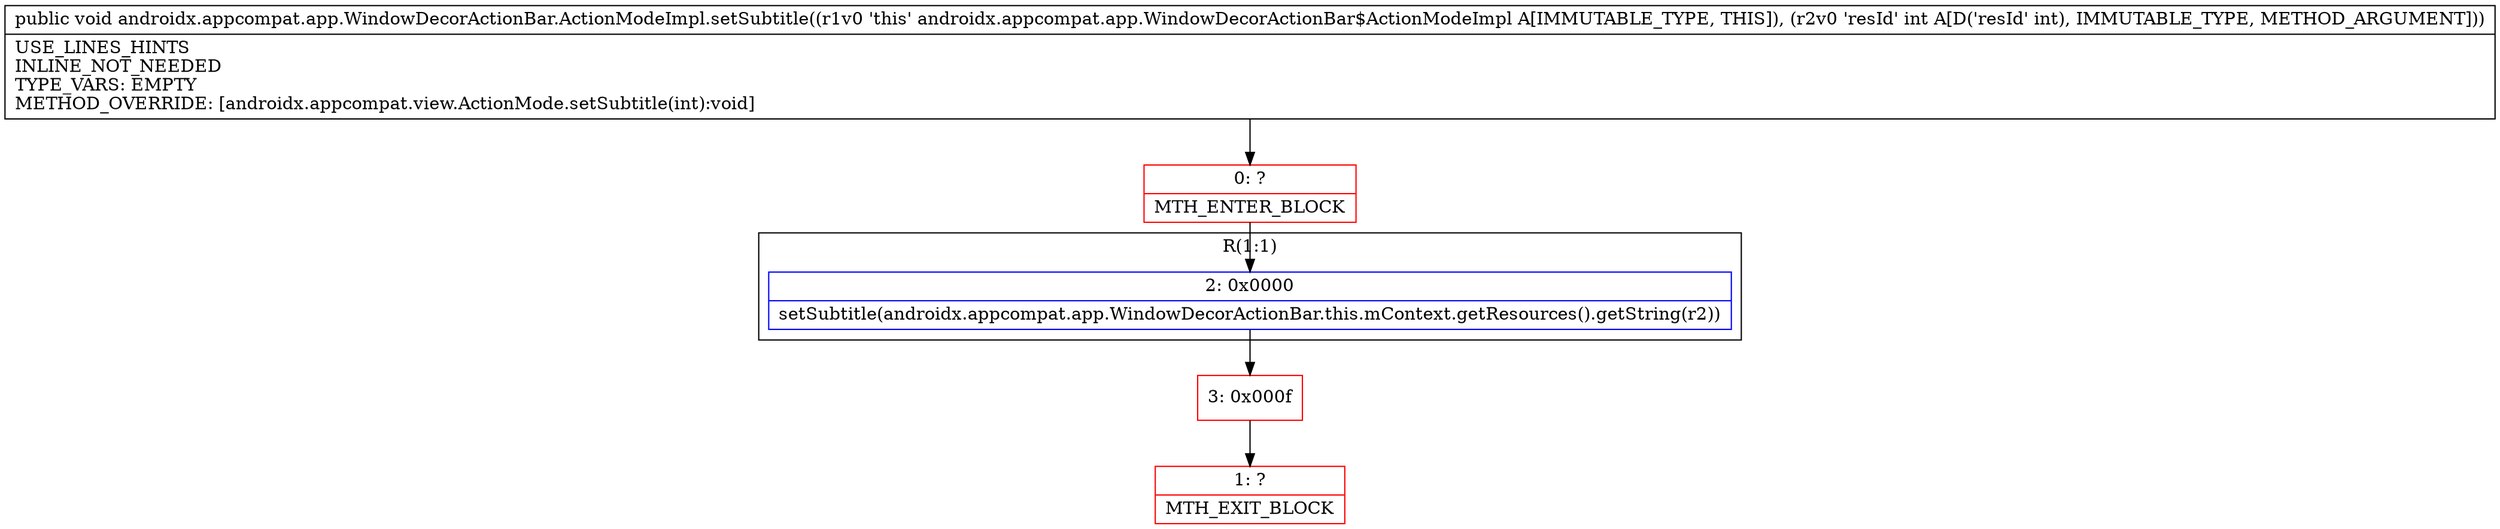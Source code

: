 digraph "CFG forandroidx.appcompat.app.WindowDecorActionBar.ActionModeImpl.setSubtitle(I)V" {
subgraph cluster_Region_1150557572 {
label = "R(1:1)";
node [shape=record,color=blue];
Node_2 [shape=record,label="{2\:\ 0x0000|setSubtitle(androidx.appcompat.app.WindowDecorActionBar.this.mContext.getResources().getString(r2))\l}"];
}
Node_0 [shape=record,color=red,label="{0\:\ ?|MTH_ENTER_BLOCK\l}"];
Node_3 [shape=record,color=red,label="{3\:\ 0x000f}"];
Node_1 [shape=record,color=red,label="{1\:\ ?|MTH_EXIT_BLOCK\l}"];
MethodNode[shape=record,label="{public void androidx.appcompat.app.WindowDecorActionBar.ActionModeImpl.setSubtitle((r1v0 'this' androidx.appcompat.app.WindowDecorActionBar$ActionModeImpl A[IMMUTABLE_TYPE, THIS]), (r2v0 'resId' int A[D('resId' int), IMMUTABLE_TYPE, METHOD_ARGUMENT]))  | USE_LINES_HINTS\lINLINE_NOT_NEEDED\lTYPE_VARS: EMPTY\lMETHOD_OVERRIDE: [androidx.appcompat.view.ActionMode.setSubtitle(int):void]\l}"];
MethodNode -> Node_0;Node_2 -> Node_3;
Node_0 -> Node_2;
Node_3 -> Node_1;
}

